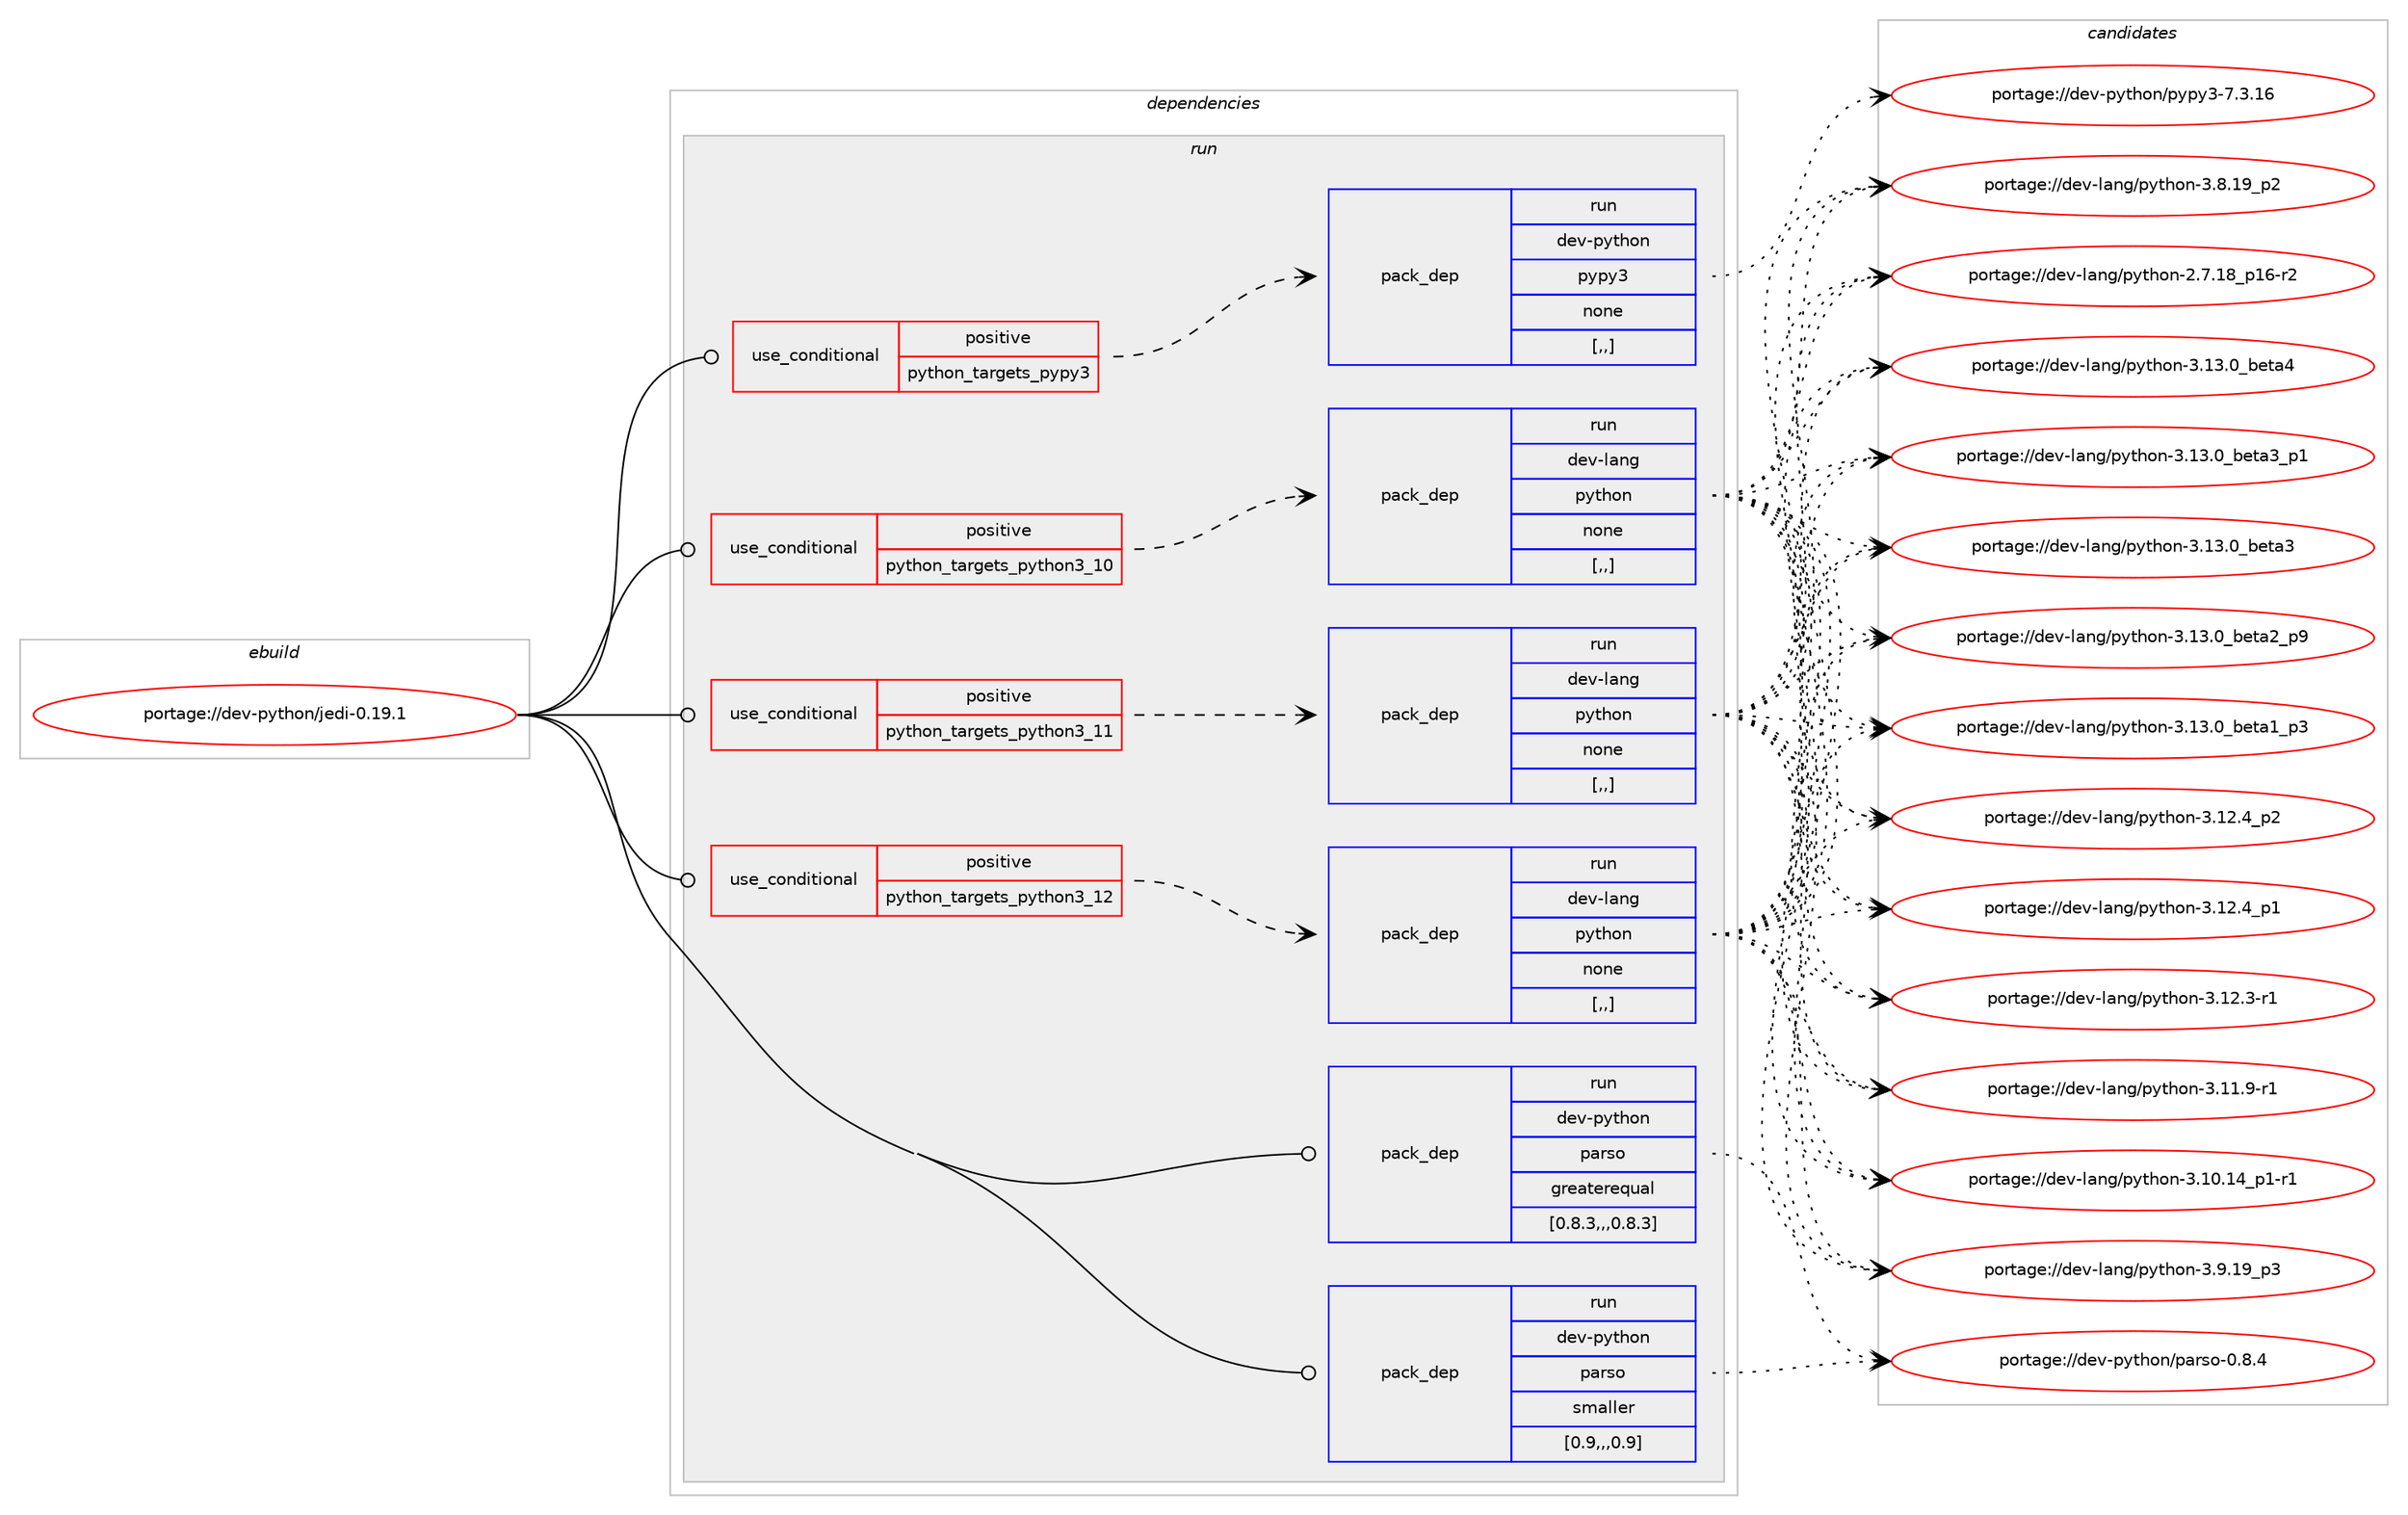 digraph prolog {

# *************
# Graph options
# *************

newrank=true;
concentrate=true;
compound=true;
graph [rankdir=LR,fontname=Helvetica,fontsize=10,ranksep=1.5];#, ranksep=2.5, nodesep=0.2];
edge  [arrowhead=vee];
node  [fontname=Helvetica,fontsize=10];

# **********
# The ebuild
# **********

subgraph cluster_leftcol {
color=gray;
label=<<i>ebuild</i>>;
id [label="portage://dev-python/jedi-0.19.1", color=red, width=4, href="../dev-python/jedi-0.19.1.svg"];
}

# ****************
# The dependencies
# ****************

subgraph cluster_midcol {
color=gray;
label=<<i>dependencies</i>>;
subgraph cluster_compile {
fillcolor="#eeeeee";
style=filled;
label=<<i>compile</i>>;
}
subgraph cluster_compileandrun {
fillcolor="#eeeeee";
style=filled;
label=<<i>compile and run</i>>;
}
subgraph cluster_run {
fillcolor="#eeeeee";
style=filled;
label=<<i>run</i>>;
subgraph cond33917 {
dependency149165 [label=<<TABLE BORDER="0" CELLBORDER="1" CELLSPACING="0" CELLPADDING="4"><TR><TD ROWSPAN="3" CELLPADDING="10">use_conditional</TD></TR><TR><TD>positive</TD></TR><TR><TD>python_targets_pypy3</TD></TR></TABLE>>, shape=none, color=red];
subgraph pack113998 {
dependency149166 [label=<<TABLE BORDER="0" CELLBORDER="1" CELLSPACING="0" CELLPADDING="4" WIDTH="220"><TR><TD ROWSPAN="6" CELLPADDING="30">pack_dep</TD></TR><TR><TD WIDTH="110">run</TD></TR><TR><TD>dev-python</TD></TR><TR><TD>pypy3</TD></TR><TR><TD>none</TD></TR><TR><TD>[,,]</TD></TR></TABLE>>, shape=none, color=blue];
}
dependency149165:e -> dependency149166:w [weight=20,style="dashed",arrowhead="vee"];
}
id:e -> dependency149165:w [weight=20,style="solid",arrowhead="odot"];
subgraph cond33918 {
dependency149167 [label=<<TABLE BORDER="0" CELLBORDER="1" CELLSPACING="0" CELLPADDING="4"><TR><TD ROWSPAN="3" CELLPADDING="10">use_conditional</TD></TR><TR><TD>positive</TD></TR><TR><TD>python_targets_python3_10</TD></TR></TABLE>>, shape=none, color=red];
subgraph pack113999 {
dependency149168 [label=<<TABLE BORDER="0" CELLBORDER="1" CELLSPACING="0" CELLPADDING="4" WIDTH="220"><TR><TD ROWSPAN="6" CELLPADDING="30">pack_dep</TD></TR><TR><TD WIDTH="110">run</TD></TR><TR><TD>dev-lang</TD></TR><TR><TD>python</TD></TR><TR><TD>none</TD></TR><TR><TD>[,,]</TD></TR></TABLE>>, shape=none, color=blue];
}
dependency149167:e -> dependency149168:w [weight=20,style="dashed",arrowhead="vee"];
}
id:e -> dependency149167:w [weight=20,style="solid",arrowhead="odot"];
subgraph cond33919 {
dependency149169 [label=<<TABLE BORDER="0" CELLBORDER="1" CELLSPACING="0" CELLPADDING="4"><TR><TD ROWSPAN="3" CELLPADDING="10">use_conditional</TD></TR><TR><TD>positive</TD></TR><TR><TD>python_targets_python3_11</TD></TR></TABLE>>, shape=none, color=red];
subgraph pack114000 {
dependency149170 [label=<<TABLE BORDER="0" CELLBORDER="1" CELLSPACING="0" CELLPADDING="4" WIDTH="220"><TR><TD ROWSPAN="6" CELLPADDING="30">pack_dep</TD></TR><TR><TD WIDTH="110">run</TD></TR><TR><TD>dev-lang</TD></TR><TR><TD>python</TD></TR><TR><TD>none</TD></TR><TR><TD>[,,]</TD></TR></TABLE>>, shape=none, color=blue];
}
dependency149169:e -> dependency149170:w [weight=20,style="dashed",arrowhead="vee"];
}
id:e -> dependency149169:w [weight=20,style="solid",arrowhead="odot"];
subgraph cond33920 {
dependency149171 [label=<<TABLE BORDER="0" CELLBORDER="1" CELLSPACING="0" CELLPADDING="4"><TR><TD ROWSPAN="3" CELLPADDING="10">use_conditional</TD></TR><TR><TD>positive</TD></TR><TR><TD>python_targets_python3_12</TD></TR></TABLE>>, shape=none, color=red];
subgraph pack114001 {
dependency149172 [label=<<TABLE BORDER="0" CELLBORDER="1" CELLSPACING="0" CELLPADDING="4" WIDTH="220"><TR><TD ROWSPAN="6" CELLPADDING="30">pack_dep</TD></TR><TR><TD WIDTH="110">run</TD></TR><TR><TD>dev-lang</TD></TR><TR><TD>python</TD></TR><TR><TD>none</TD></TR><TR><TD>[,,]</TD></TR></TABLE>>, shape=none, color=blue];
}
dependency149171:e -> dependency149172:w [weight=20,style="dashed",arrowhead="vee"];
}
id:e -> dependency149171:w [weight=20,style="solid",arrowhead="odot"];
subgraph pack114002 {
dependency149173 [label=<<TABLE BORDER="0" CELLBORDER="1" CELLSPACING="0" CELLPADDING="4" WIDTH="220"><TR><TD ROWSPAN="6" CELLPADDING="30">pack_dep</TD></TR><TR><TD WIDTH="110">run</TD></TR><TR><TD>dev-python</TD></TR><TR><TD>parso</TD></TR><TR><TD>greaterequal</TD></TR><TR><TD>[0.8.3,,,0.8.3]</TD></TR></TABLE>>, shape=none, color=blue];
}
id:e -> dependency149173:w [weight=20,style="solid",arrowhead="odot"];
subgraph pack114003 {
dependency149174 [label=<<TABLE BORDER="0" CELLBORDER="1" CELLSPACING="0" CELLPADDING="4" WIDTH="220"><TR><TD ROWSPAN="6" CELLPADDING="30">pack_dep</TD></TR><TR><TD WIDTH="110">run</TD></TR><TR><TD>dev-python</TD></TR><TR><TD>parso</TD></TR><TR><TD>smaller</TD></TR><TR><TD>[0.9,,,0.9]</TD></TR></TABLE>>, shape=none, color=blue];
}
id:e -> dependency149174:w [weight=20,style="solid",arrowhead="odot"];
}
}

# **************
# The candidates
# **************

subgraph cluster_choices {
rank=same;
color=gray;
label=<<i>candidates</i>>;

subgraph choice113998 {
color=black;
nodesep=1;
choice10010111845112121116104111110471121211121215145554651464954 [label="portage://dev-python/pypy3-7.3.16", color=red, width=4,href="../dev-python/pypy3-7.3.16.svg"];
dependency149166:e -> choice10010111845112121116104111110471121211121215145554651464954:w [style=dotted,weight="100"];
}
subgraph choice113999 {
color=black;
nodesep=1;
choice1001011184510897110103471121211161041111104551464951464895981011169752 [label="portage://dev-lang/python-3.13.0_beta4", color=red, width=4,href="../dev-lang/python-3.13.0_beta4.svg"];
choice10010111845108971101034711212111610411111045514649514648959810111697519511249 [label="portage://dev-lang/python-3.13.0_beta3_p1", color=red, width=4,href="../dev-lang/python-3.13.0_beta3_p1.svg"];
choice1001011184510897110103471121211161041111104551464951464895981011169751 [label="portage://dev-lang/python-3.13.0_beta3", color=red, width=4,href="../dev-lang/python-3.13.0_beta3.svg"];
choice10010111845108971101034711212111610411111045514649514648959810111697509511257 [label="portage://dev-lang/python-3.13.0_beta2_p9", color=red, width=4,href="../dev-lang/python-3.13.0_beta2_p9.svg"];
choice10010111845108971101034711212111610411111045514649514648959810111697499511251 [label="portage://dev-lang/python-3.13.0_beta1_p3", color=red, width=4,href="../dev-lang/python-3.13.0_beta1_p3.svg"];
choice100101118451089711010347112121116104111110455146495046529511250 [label="portage://dev-lang/python-3.12.4_p2", color=red, width=4,href="../dev-lang/python-3.12.4_p2.svg"];
choice100101118451089711010347112121116104111110455146495046529511249 [label="portage://dev-lang/python-3.12.4_p1", color=red, width=4,href="../dev-lang/python-3.12.4_p1.svg"];
choice100101118451089711010347112121116104111110455146495046514511449 [label="portage://dev-lang/python-3.12.3-r1", color=red, width=4,href="../dev-lang/python-3.12.3-r1.svg"];
choice100101118451089711010347112121116104111110455146494946574511449 [label="portage://dev-lang/python-3.11.9-r1", color=red, width=4,href="../dev-lang/python-3.11.9-r1.svg"];
choice100101118451089711010347112121116104111110455146494846495295112494511449 [label="portage://dev-lang/python-3.10.14_p1-r1", color=red, width=4,href="../dev-lang/python-3.10.14_p1-r1.svg"];
choice100101118451089711010347112121116104111110455146574649579511251 [label="portage://dev-lang/python-3.9.19_p3", color=red, width=4,href="../dev-lang/python-3.9.19_p3.svg"];
choice100101118451089711010347112121116104111110455146564649579511250 [label="portage://dev-lang/python-3.8.19_p2", color=red, width=4,href="../dev-lang/python-3.8.19_p2.svg"];
choice100101118451089711010347112121116104111110455046554649569511249544511450 [label="portage://dev-lang/python-2.7.18_p16-r2", color=red, width=4,href="../dev-lang/python-2.7.18_p16-r2.svg"];
dependency149168:e -> choice1001011184510897110103471121211161041111104551464951464895981011169752:w [style=dotted,weight="100"];
dependency149168:e -> choice10010111845108971101034711212111610411111045514649514648959810111697519511249:w [style=dotted,weight="100"];
dependency149168:e -> choice1001011184510897110103471121211161041111104551464951464895981011169751:w [style=dotted,weight="100"];
dependency149168:e -> choice10010111845108971101034711212111610411111045514649514648959810111697509511257:w [style=dotted,weight="100"];
dependency149168:e -> choice10010111845108971101034711212111610411111045514649514648959810111697499511251:w [style=dotted,weight="100"];
dependency149168:e -> choice100101118451089711010347112121116104111110455146495046529511250:w [style=dotted,weight="100"];
dependency149168:e -> choice100101118451089711010347112121116104111110455146495046529511249:w [style=dotted,weight="100"];
dependency149168:e -> choice100101118451089711010347112121116104111110455146495046514511449:w [style=dotted,weight="100"];
dependency149168:e -> choice100101118451089711010347112121116104111110455146494946574511449:w [style=dotted,weight="100"];
dependency149168:e -> choice100101118451089711010347112121116104111110455146494846495295112494511449:w [style=dotted,weight="100"];
dependency149168:e -> choice100101118451089711010347112121116104111110455146574649579511251:w [style=dotted,weight="100"];
dependency149168:e -> choice100101118451089711010347112121116104111110455146564649579511250:w [style=dotted,weight="100"];
dependency149168:e -> choice100101118451089711010347112121116104111110455046554649569511249544511450:w [style=dotted,weight="100"];
}
subgraph choice114000 {
color=black;
nodesep=1;
choice1001011184510897110103471121211161041111104551464951464895981011169752 [label="portage://dev-lang/python-3.13.0_beta4", color=red, width=4,href="../dev-lang/python-3.13.0_beta4.svg"];
choice10010111845108971101034711212111610411111045514649514648959810111697519511249 [label="portage://dev-lang/python-3.13.0_beta3_p1", color=red, width=4,href="../dev-lang/python-3.13.0_beta3_p1.svg"];
choice1001011184510897110103471121211161041111104551464951464895981011169751 [label="portage://dev-lang/python-3.13.0_beta3", color=red, width=4,href="../dev-lang/python-3.13.0_beta3.svg"];
choice10010111845108971101034711212111610411111045514649514648959810111697509511257 [label="portage://dev-lang/python-3.13.0_beta2_p9", color=red, width=4,href="../dev-lang/python-3.13.0_beta2_p9.svg"];
choice10010111845108971101034711212111610411111045514649514648959810111697499511251 [label="portage://dev-lang/python-3.13.0_beta1_p3", color=red, width=4,href="../dev-lang/python-3.13.0_beta1_p3.svg"];
choice100101118451089711010347112121116104111110455146495046529511250 [label="portage://dev-lang/python-3.12.4_p2", color=red, width=4,href="../dev-lang/python-3.12.4_p2.svg"];
choice100101118451089711010347112121116104111110455146495046529511249 [label="portage://dev-lang/python-3.12.4_p1", color=red, width=4,href="../dev-lang/python-3.12.4_p1.svg"];
choice100101118451089711010347112121116104111110455146495046514511449 [label="portage://dev-lang/python-3.12.3-r1", color=red, width=4,href="../dev-lang/python-3.12.3-r1.svg"];
choice100101118451089711010347112121116104111110455146494946574511449 [label="portage://dev-lang/python-3.11.9-r1", color=red, width=4,href="../dev-lang/python-3.11.9-r1.svg"];
choice100101118451089711010347112121116104111110455146494846495295112494511449 [label="portage://dev-lang/python-3.10.14_p1-r1", color=red, width=4,href="../dev-lang/python-3.10.14_p1-r1.svg"];
choice100101118451089711010347112121116104111110455146574649579511251 [label="portage://dev-lang/python-3.9.19_p3", color=red, width=4,href="../dev-lang/python-3.9.19_p3.svg"];
choice100101118451089711010347112121116104111110455146564649579511250 [label="portage://dev-lang/python-3.8.19_p2", color=red, width=4,href="../dev-lang/python-3.8.19_p2.svg"];
choice100101118451089711010347112121116104111110455046554649569511249544511450 [label="portage://dev-lang/python-2.7.18_p16-r2", color=red, width=4,href="../dev-lang/python-2.7.18_p16-r2.svg"];
dependency149170:e -> choice1001011184510897110103471121211161041111104551464951464895981011169752:w [style=dotted,weight="100"];
dependency149170:e -> choice10010111845108971101034711212111610411111045514649514648959810111697519511249:w [style=dotted,weight="100"];
dependency149170:e -> choice1001011184510897110103471121211161041111104551464951464895981011169751:w [style=dotted,weight="100"];
dependency149170:e -> choice10010111845108971101034711212111610411111045514649514648959810111697509511257:w [style=dotted,weight="100"];
dependency149170:e -> choice10010111845108971101034711212111610411111045514649514648959810111697499511251:w [style=dotted,weight="100"];
dependency149170:e -> choice100101118451089711010347112121116104111110455146495046529511250:w [style=dotted,weight="100"];
dependency149170:e -> choice100101118451089711010347112121116104111110455146495046529511249:w [style=dotted,weight="100"];
dependency149170:e -> choice100101118451089711010347112121116104111110455146495046514511449:w [style=dotted,weight="100"];
dependency149170:e -> choice100101118451089711010347112121116104111110455146494946574511449:w [style=dotted,weight="100"];
dependency149170:e -> choice100101118451089711010347112121116104111110455146494846495295112494511449:w [style=dotted,weight="100"];
dependency149170:e -> choice100101118451089711010347112121116104111110455146574649579511251:w [style=dotted,weight="100"];
dependency149170:e -> choice100101118451089711010347112121116104111110455146564649579511250:w [style=dotted,weight="100"];
dependency149170:e -> choice100101118451089711010347112121116104111110455046554649569511249544511450:w [style=dotted,weight="100"];
}
subgraph choice114001 {
color=black;
nodesep=1;
choice1001011184510897110103471121211161041111104551464951464895981011169752 [label="portage://dev-lang/python-3.13.0_beta4", color=red, width=4,href="../dev-lang/python-3.13.0_beta4.svg"];
choice10010111845108971101034711212111610411111045514649514648959810111697519511249 [label="portage://dev-lang/python-3.13.0_beta3_p1", color=red, width=4,href="../dev-lang/python-3.13.0_beta3_p1.svg"];
choice1001011184510897110103471121211161041111104551464951464895981011169751 [label="portage://dev-lang/python-3.13.0_beta3", color=red, width=4,href="../dev-lang/python-3.13.0_beta3.svg"];
choice10010111845108971101034711212111610411111045514649514648959810111697509511257 [label="portage://dev-lang/python-3.13.0_beta2_p9", color=red, width=4,href="../dev-lang/python-3.13.0_beta2_p9.svg"];
choice10010111845108971101034711212111610411111045514649514648959810111697499511251 [label="portage://dev-lang/python-3.13.0_beta1_p3", color=red, width=4,href="../dev-lang/python-3.13.0_beta1_p3.svg"];
choice100101118451089711010347112121116104111110455146495046529511250 [label="portage://dev-lang/python-3.12.4_p2", color=red, width=4,href="../dev-lang/python-3.12.4_p2.svg"];
choice100101118451089711010347112121116104111110455146495046529511249 [label="portage://dev-lang/python-3.12.4_p1", color=red, width=4,href="../dev-lang/python-3.12.4_p1.svg"];
choice100101118451089711010347112121116104111110455146495046514511449 [label="portage://dev-lang/python-3.12.3-r1", color=red, width=4,href="../dev-lang/python-3.12.3-r1.svg"];
choice100101118451089711010347112121116104111110455146494946574511449 [label="portage://dev-lang/python-3.11.9-r1", color=red, width=4,href="../dev-lang/python-3.11.9-r1.svg"];
choice100101118451089711010347112121116104111110455146494846495295112494511449 [label="portage://dev-lang/python-3.10.14_p1-r1", color=red, width=4,href="../dev-lang/python-3.10.14_p1-r1.svg"];
choice100101118451089711010347112121116104111110455146574649579511251 [label="portage://dev-lang/python-3.9.19_p3", color=red, width=4,href="../dev-lang/python-3.9.19_p3.svg"];
choice100101118451089711010347112121116104111110455146564649579511250 [label="portage://dev-lang/python-3.8.19_p2", color=red, width=4,href="../dev-lang/python-3.8.19_p2.svg"];
choice100101118451089711010347112121116104111110455046554649569511249544511450 [label="portage://dev-lang/python-2.7.18_p16-r2", color=red, width=4,href="../dev-lang/python-2.7.18_p16-r2.svg"];
dependency149172:e -> choice1001011184510897110103471121211161041111104551464951464895981011169752:w [style=dotted,weight="100"];
dependency149172:e -> choice10010111845108971101034711212111610411111045514649514648959810111697519511249:w [style=dotted,weight="100"];
dependency149172:e -> choice1001011184510897110103471121211161041111104551464951464895981011169751:w [style=dotted,weight="100"];
dependency149172:e -> choice10010111845108971101034711212111610411111045514649514648959810111697509511257:w [style=dotted,weight="100"];
dependency149172:e -> choice10010111845108971101034711212111610411111045514649514648959810111697499511251:w [style=dotted,weight="100"];
dependency149172:e -> choice100101118451089711010347112121116104111110455146495046529511250:w [style=dotted,weight="100"];
dependency149172:e -> choice100101118451089711010347112121116104111110455146495046529511249:w [style=dotted,weight="100"];
dependency149172:e -> choice100101118451089711010347112121116104111110455146495046514511449:w [style=dotted,weight="100"];
dependency149172:e -> choice100101118451089711010347112121116104111110455146494946574511449:w [style=dotted,weight="100"];
dependency149172:e -> choice100101118451089711010347112121116104111110455146494846495295112494511449:w [style=dotted,weight="100"];
dependency149172:e -> choice100101118451089711010347112121116104111110455146574649579511251:w [style=dotted,weight="100"];
dependency149172:e -> choice100101118451089711010347112121116104111110455146564649579511250:w [style=dotted,weight="100"];
dependency149172:e -> choice100101118451089711010347112121116104111110455046554649569511249544511450:w [style=dotted,weight="100"];
}
subgraph choice114002 {
color=black;
nodesep=1;
choice100101118451121211161041111104711297114115111454846564652 [label="portage://dev-python/parso-0.8.4", color=red, width=4,href="../dev-python/parso-0.8.4.svg"];
dependency149173:e -> choice100101118451121211161041111104711297114115111454846564652:w [style=dotted,weight="100"];
}
subgraph choice114003 {
color=black;
nodesep=1;
choice100101118451121211161041111104711297114115111454846564652 [label="portage://dev-python/parso-0.8.4", color=red, width=4,href="../dev-python/parso-0.8.4.svg"];
dependency149174:e -> choice100101118451121211161041111104711297114115111454846564652:w [style=dotted,weight="100"];
}
}

}
